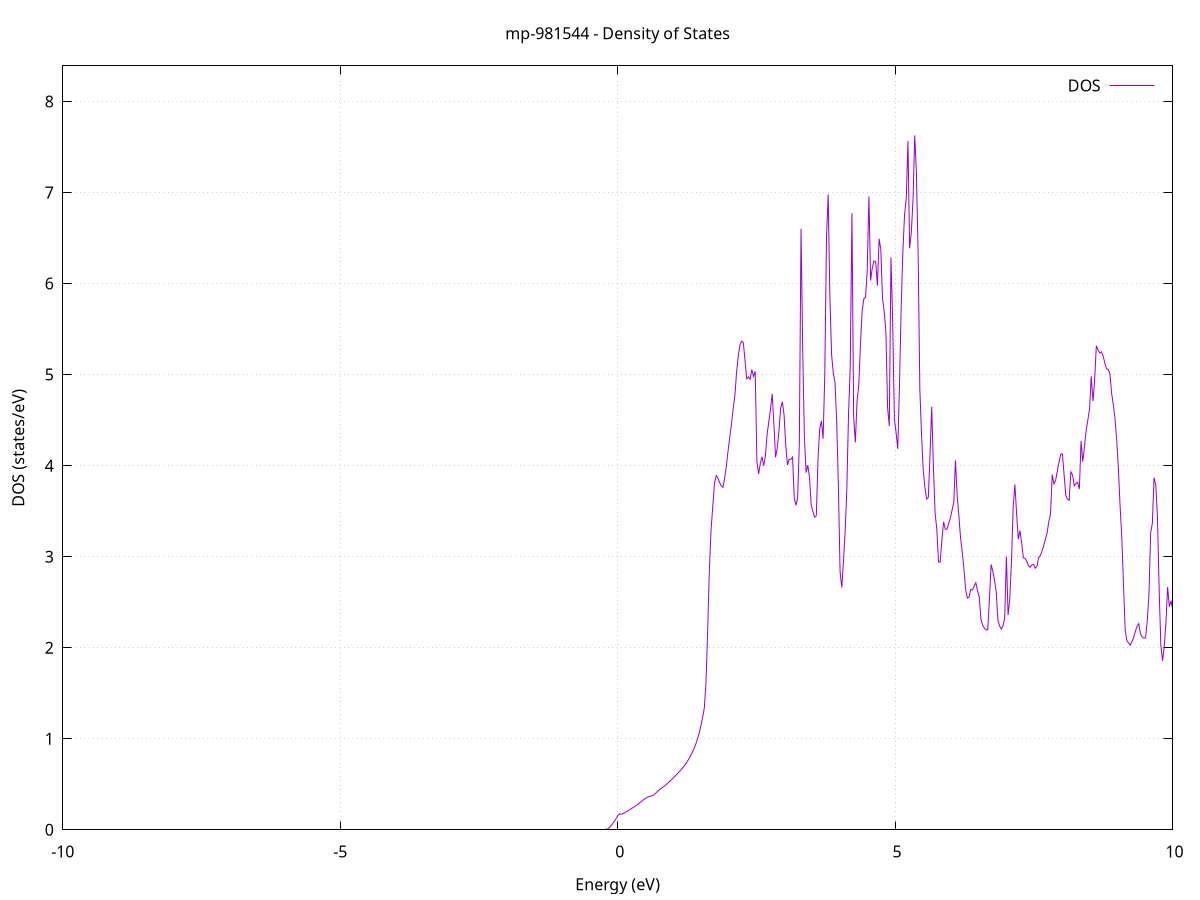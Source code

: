 set title 'mp-981544 - Density of States'
set xlabel 'Energy (eV)'
set ylabel 'DOS (states/eV)'
set grid
set xrange [-10:10]
set yrange [0:8.391]
set xzeroaxis lt -1
set terminal png size 800,600
set output 'mp-981544_dos_gnuplot.png'
plot '-' using 1:2 with lines title 'DOS'
-35.571500 0.000000
-35.540900 0.000000
-35.510300 0.000000
-35.479800 0.000000
-35.449200 0.000000
-35.418600 0.000000
-35.388000 0.000000
-35.357400 0.000000
-35.326800 0.000000
-35.296200 0.000000
-35.265600 0.000000
-35.235100 0.000000
-35.204500 0.000000
-35.173900 0.000000
-35.143300 0.000000
-35.112700 0.000000
-35.082100 0.000000
-35.051500 0.000000
-35.020900 0.000000
-34.990400 0.000000
-34.959800 0.000000
-34.929200 0.000000
-34.898600 0.000000
-34.868000 0.000000
-34.837400 0.000000
-34.806800 0.000000
-34.776200 0.000000
-34.745700 0.000000
-34.715100 0.000000
-34.684500 0.000000
-34.653900 0.000000
-34.623300 0.000000
-34.592700 0.000000
-34.562100 0.000000
-34.531500 0.000000
-34.501000 0.000000
-34.470400 0.000000
-34.439800 0.000000
-34.409200 0.000000
-34.378600 0.000000
-34.348000 0.000000
-34.317400 0.000000
-34.286900 0.000000
-34.256300 0.000000
-34.225700 0.000000
-34.195100 0.000000
-34.164500 0.000000
-34.133900 0.000000
-34.103300 0.000000
-34.072700 0.000000
-34.042200 0.000000
-34.011600 0.000000
-33.981000 0.000000
-33.950400 0.000000
-33.919800 0.000000
-33.889200 0.000000
-33.858600 0.000000
-33.828000 0.000000
-33.797500 0.000000
-33.766900 0.000000
-33.736300 0.000000
-33.705700 0.000000
-33.675100 0.000000
-33.644500 0.000000
-33.613900 0.000000
-33.583300 0.000000
-33.552800 0.000000
-33.522200 0.000000
-33.491600 0.000000
-33.461000 0.000000
-33.430400 0.000000
-33.399800 0.000000
-33.369200 0.000000
-33.338600 0.000000
-33.308100 0.000000
-33.277500 0.000000
-33.246900 0.000000
-33.216300 0.000000
-33.185700 0.000000
-33.155100 0.000000
-33.124500 0.000000
-33.093900 0.000000
-33.063400 0.000000
-33.032800 0.000000
-33.002200 0.000000
-32.971600 0.000000
-32.941000 0.000000
-32.910400 0.000000
-32.879800 0.000000
-32.849200 0.000000
-32.818700 0.000000
-32.788100 0.633400
-32.757500 8.458300
-32.726900 14.314100
-32.696300 26.546000
-32.665700 67.458900
-32.635100 25.807900
-32.604500 0.000000
-32.574000 0.000000
-32.543400 0.000000
-32.512800 0.000000
-32.482200 0.000000
-32.451600 0.000000
-32.421000 0.000000
-32.390400 0.000000
-32.359800 0.000000
-32.329300 0.000000
-32.298700 0.000000
-32.268100 0.000000
-32.237500 0.000000
-32.206900 0.000000
-32.176300 0.000000
-32.145700 0.000000
-32.115100 0.000000
-32.084600 0.000000
-32.054000 0.000000
-32.023400 0.000000
-31.992800 0.000000
-31.962200 0.000000
-31.931600 0.000000
-31.901000 0.000000
-31.870400 0.000000
-31.839900 0.000000
-31.809300 0.000000
-31.778700 0.000000
-31.748100 0.000000
-31.717500 0.000000
-31.686900 0.000000
-31.656300 0.000000
-31.625700 0.000000
-31.595200 0.000000
-31.564600 0.000000
-31.534000 0.000000
-31.503400 0.000000
-31.472800 0.000000
-31.442200 0.000000
-31.411600 0.000000
-31.381000 0.000000
-31.350500 0.000000
-31.319900 0.000000
-31.289300 0.000000
-31.258700 0.000000
-31.228100 0.000000
-31.197500 0.000000
-31.166900 0.000000
-31.136300 0.000000
-31.105800 0.000000
-31.075200 0.000000
-31.044600 0.000000
-31.014000 0.000000
-30.983400 0.000000
-30.952800 0.000000
-30.922200 0.000000
-30.891600 0.000000
-30.861100 0.000000
-30.830500 0.000000
-30.799900 0.000000
-30.769300 0.000000
-30.738700 0.000000
-30.708100 0.000000
-30.677500 0.000000
-30.646900 0.000000
-30.616400 0.000000
-30.585800 0.000000
-30.555200 0.000000
-30.524600 0.000000
-30.494000 0.000000
-30.463400 0.000000
-30.432800 0.000000
-30.402200 0.000000
-30.371700 0.000000
-30.341100 0.000000
-30.310500 0.000000
-30.279900 0.000000
-30.249300 0.000000
-30.218700 0.000000
-30.188100 0.000000
-30.157500 0.000000
-30.127000 0.000000
-30.096400 0.000000
-30.065800 0.000000
-30.035200 0.000000
-30.004600 0.000000
-29.974000 0.000000
-29.943400 0.000000
-29.912800 0.000000
-29.882300 0.000000
-29.851700 0.000000
-29.821100 0.000000
-29.790500 0.000000
-29.759900 0.000000
-29.729300 0.000000
-29.698700 0.000000
-29.668100 0.000000
-29.637600 0.000000
-29.607000 0.000000
-29.576400 0.000000
-29.545800 0.000000
-29.515200 0.000000
-29.484600 0.000000
-29.454000 0.000000
-29.423400 0.000000
-29.392900 0.000000
-29.362300 0.000000
-29.331700 0.000000
-29.301100 0.000000
-29.270500 0.000000
-29.239900 0.000000
-29.209300 0.000000
-29.178700 0.000000
-29.148200 0.000000
-29.117600 0.000000
-29.087000 0.000000
-29.056400 0.000000
-29.025800 0.000000
-28.995200 0.000000
-28.964600 0.000000
-28.934000 0.000000
-28.903500 0.000000
-28.872900 0.000000
-28.842300 0.000000
-28.811700 0.000000
-28.781100 0.000000
-28.750500 0.000000
-28.719900 0.000000
-28.689300 0.000000
-28.658800 0.000000
-28.628200 0.000000
-28.597600 0.000000
-28.567000 0.000000
-28.536400 0.000000
-28.505800 0.000000
-28.475200 0.000000
-28.444600 0.000000
-28.414100 0.000000
-28.383500 0.000000
-28.352900 0.000000
-28.322300 0.000000
-28.291700 0.000000
-28.261100 0.000000
-28.230500 0.000000
-28.199900 0.000000
-28.169400 0.000000
-28.138800 0.000000
-28.108200 0.000000
-28.077600 0.000000
-28.047000 0.000000
-28.016400 0.000000
-27.985800 0.000000
-27.955200 0.000000
-27.924700 0.000000
-27.894100 0.000000
-27.863500 0.000000
-27.832900 0.000000
-27.802300 0.000000
-27.771700 0.000000
-27.741100 0.000000
-27.710500 0.000000
-27.680000 0.000000
-27.649400 0.000000
-27.618800 0.000000
-27.588200 0.000000
-27.557600 0.000000
-27.527000 0.000000
-27.496400 0.000000
-27.465800 0.000000
-27.435300 0.000000
-27.404700 0.000000
-27.374100 0.000000
-27.343500 0.000000
-27.312900 0.000000
-27.282300 0.000000
-27.251700 0.000000
-27.221100 0.000000
-27.190600 0.000000
-27.160000 0.000000
-27.129400 0.000000
-27.098800 0.000000
-27.068200 0.000000
-27.037600 0.000000
-27.007000 0.000000
-26.976400 0.000000
-26.945900 0.000000
-26.915300 0.000000
-26.884700 0.000000
-26.854100 0.000000
-26.823500 0.000000
-26.792900 0.000000
-26.762300 0.000000
-26.731700 0.000000
-26.701200 0.000000
-26.670600 0.000000
-26.640000 0.000000
-26.609400 0.000000
-26.578800 0.000000
-26.548200 0.000000
-26.517600 0.000000
-26.487000 0.000000
-26.456500 0.000000
-26.425900 0.000000
-26.395300 0.000000
-26.364700 0.000000
-26.334100 0.000000
-26.303500 0.000000
-26.272900 0.000000
-26.242300 0.000000
-26.211800 0.000000
-26.181200 0.000000
-26.150600 0.000000
-26.120000 0.000000
-26.089400 0.000000
-26.058800 0.000000
-26.028200 0.000000
-25.997600 0.000000
-25.967100 0.000000
-25.936500 0.000000
-25.905900 0.000000
-25.875300 0.000000
-25.844700 0.000000
-25.814100 0.000000
-25.783500 0.000000
-25.752900 0.000000
-25.722400 0.000000
-25.691800 0.000000
-25.661200 0.000000
-25.630600 0.000000
-25.600000 0.000000
-25.569400 0.000000
-25.538800 0.000000
-25.508200 0.000000
-25.477700 0.000000
-25.447100 0.000000
-25.416500 0.000000
-25.385900 0.000000
-25.355300 0.000000
-25.324700 0.000000
-25.294100 0.000000
-25.263500 0.000000
-25.233000 0.000000
-25.202400 0.000000
-25.171800 0.000000
-25.141200 0.000000
-25.110600 0.000000
-25.080000 0.000000
-25.049400 0.000000
-25.018800 0.000000
-24.988300 0.000000
-24.957700 0.000000
-24.927100 0.000000
-24.896500 0.000000
-24.865900 0.000000
-24.835300 0.000000
-24.804700 0.000000
-24.774100 0.000000
-24.743600 0.000000
-24.713000 0.000000
-24.682400 0.000000
-24.651800 0.000000
-24.621200 0.000000
-24.590600 0.000000
-24.560000 0.000000
-24.529400 0.000000
-24.498900 0.000000
-24.468300 0.000000
-24.437700 0.000000
-24.407100 0.000000
-24.376500 0.000000
-24.345900 0.000000
-24.315300 0.000000
-24.284700 0.000000
-24.254200 0.000000
-24.223600 0.000000
-24.193000 0.000000
-24.162400 0.000000
-24.131800 0.000000
-24.101200 0.000000
-24.070600 0.000000
-24.040000 0.000000
-24.009500 0.000000
-23.978900 0.000000
-23.948300 0.000000
-23.917700 0.000000
-23.887100 0.000000
-23.856500 0.000000
-23.825900 0.000000
-23.795300 0.000000
-23.764800 0.000000
-23.734200 0.000000
-23.703600 0.000000
-23.673000 0.000000
-23.642400 0.000000
-23.611800 0.000000
-23.581200 0.000000
-23.550600 0.000000
-23.520100 0.000000
-23.489500 0.000000
-23.458900 0.000000
-23.428300 0.000000
-23.397700 0.000000
-23.367100 0.000000
-23.336500 0.000000
-23.305900 0.000000
-23.275400 0.000000
-23.244800 0.000000
-23.214200 0.000000
-23.183600 0.000000
-23.153000 0.000000
-23.122400 0.000000
-23.091800 0.000000
-23.061200 0.000000
-23.030700 0.000000
-23.000100 0.000000
-22.969500 0.000000
-22.938900 0.000000
-22.908300 0.000000
-22.877700 0.000000
-22.847100 0.000000
-22.816500 0.000000
-22.786000 0.000000
-22.755400 0.000000
-22.724800 0.000000
-22.694200 0.000000
-22.663600 0.000000
-22.633000 0.000000
-22.602400 0.000000
-22.571800 0.000000
-22.541300 0.000000
-22.510700 0.000000
-22.480100 0.000000
-22.449500 0.000000
-22.418900 0.000000
-22.388300 0.000000
-22.357700 0.000000
-22.327100 0.000000
-22.296600 0.000000
-22.266000 0.000000
-22.235400 0.000000
-22.204800 0.000000
-22.174200 0.000000
-22.143600 0.000000
-22.113000 0.000000
-22.082400 0.000000
-22.051900 0.000000
-22.021300 0.000000
-21.990700 0.000000
-21.960100 0.000000
-21.929500 0.000000
-21.898900 0.000000
-21.868300 0.000000
-21.837700 0.000000
-21.807200 0.000000
-21.776600 0.000000
-21.746000 0.000000
-21.715400 0.000000
-21.684800 0.000000
-21.654200 0.000000
-21.623600 0.000000
-21.593000 0.000000
-21.562500 0.000000
-21.531900 0.000000
-21.501300 0.000000
-21.470700 0.000000
-21.440100 0.000000
-21.409500 0.000000
-21.378900 0.000000
-21.348300 0.000000
-21.317800 0.000000
-21.287200 0.000000
-21.256600 0.000000
-21.226000 0.000000
-21.195400 0.000000
-21.164800 0.000000
-21.134200 0.000000
-21.103600 0.000000
-21.073100 0.000000
-21.042500 0.000000
-21.011900 0.000000
-20.981300 0.000000
-20.950700 0.000000
-20.920100 0.000000
-20.889500 0.000000
-20.858900 0.000000
-20.828400 0.000000
-20.797800 0.000000
-20.767200 0.000000
-20.736600 0.000000
-20.706000 0.000000
-20.675400 0.000000
-20.644800 0.000000
-20.614200 0.000000
-20.583700 0.000000
-20.553100 0.000000
-20.522500 0.000000
-20.491900 0.000000
-20.461300 0.000000
-20.430700 0.000000
-20.400100 0.000000
-20.369500 0.000000
-20.339000 0.000000
-20.308400 0.000000
-20.277800 0.000000
-20.247200 0.000000
-20.216600 0.000000
-20.186000 0.000000
-20.155400 0.000000
-20.124800 0.000000
-20.094300 0.000000
-20.063700 0.000000
-20.033100 0.000000
-20.002500 0.000000
-19.971900 0.000000
-19.941300 0.000000
-19.910700 0.000000
-19.880100 0.000000
-19.849600 0.000000
-19.819000 0.000000
-19.788400 0.000000
-19.757800 0.000000
-19.727200 0.000000
-19.696600 0.000000
-19.666000 0.000000
-19.635400 0.000000
-19.604900 0.000000
-19.574300 0.000000
-19.543700 0.000000
-19.513100 0.000000
-19.482500 0.000000
-19.451900 0.000000
-19.421300 0.000000
-19.390700 0.000000
-19.360200 0.000000
-19.329600 0.000000
-19.299000 0.000000
-19.268400 0.000000
-19.237800 0.000000
-19.207200 0.000000
-19.176600 0.000000
-19.146000 0.000000
-19.115500 0.000000
-19.084900 0.000000
-19.054300 0.000000
-19.023700 0.000000
-18.993100 0.000000
-18.962500 0.000000
-18.931900 0.000000
-18.901300 0.000000
-18.870800 0.000000
-18.840200 0.000000
-18.809600 0.000000
-18.779000 0.000000
-18.748400 0.000000
-18.717800 0.000000
-18.687200 0.000000
-18.656600 0.000000
-18.626100 0.000000
-18.595500 0.000000
-18.564900 0.000000
-18.534300 0.000000
-18.503700 0.000000
-18.473100 0.000000
-18.442500 0.000000
-18.411900 0.000000
-18.381400 0.000000
-18.350800 0.000000
-18.320200 0.000000
-18.289600 0.000000
-18.259000 0.000000
-18.228400 0.000000
-18.197800 0.000000
-18.167200 0.000000
-18.136700 0.000000
-18.106100 0.000000
-18.075500 0.000000
-18.044900 0.000000
-18.014300 0.000000
-17.983700 0.000000
-17.953100 0.000000
-17.922500 0.000000
-17.892000 0.000000
-17.861400 0.000000
-17.830800 0.000000
-17.800200 0.000000
-17.769600 0.000000
-17.739000 0.000000
-17.708400 0.000000
-17.677800 0.000000
-17.647300 0.000000
-17.616700 0.000000
-17.586100 0.000000
-17.555500 0.000000
-17.524900 0.000000
-17.494300 0.000000
-17.463700 0.000000
-17.433200 0.000000
-17.402600 0.000000
-17.372000 0.000000
-17.341400 0.000000
-17.310800 0.000000
-17.280200 0.000000
-17.249600 0.000000
-17.219000 0.000000
-17.188500 0.000000
-17.157900 0.000000
-17.127300 0.000000
-17.096700 0.000000
-17.066100 0.000000
-17.035500 0.000000
-17.004900 0.000000
-16.974300 0.000000
-16.943800 0.000000
-16.913200 0.000000
-16.882600 0.000000
-16.852000 0.000000
-16.821400 0.000000
-16.790800 0.000000
-16.760200 0.000000
-16.729600 0.000000
-16.699100 0.000000
-16.668500 0.000000
-16.637900 0.000000
-16.607300 0.000000
-16.576700 0.000000
-16.546100 0.000000
-16.515500 0.000000
-16.484900 0.000000
-16.454400 0.000000
-16.423800 0.000000
-16.393200 0.000000
-16.362600 0.000000
-16.332000 0.000000
-16.301400 0.000000
-16.270800 0.000000
-16.240200 0.000000
-16.209700 0.000000
-16.179100 0.000000
-16.148500 0.000000
-16.117900 0.000000
-16.087300 0.000000
-16.056700 0.000000
-16.026100 0.000000
-15.995500 0.000000
-15.965000 0.000000
-15.934400 0.000000
-15.903800 0.000000
-15.873200 0.000000
-15.842600 0.000000
-15.812000 0.000000
-15.781400 0.000000
-15.750800 0.000000
-15.720300 0.000000
-15.689700 0.000000
-15.659100 0.000000
-15.628500 0.000000
-15.597900 0.000000
-15.567300 0.000000
-15.536700 0.000000
-15.506100 0.000000
-15.475600 0.000000
-15.445000 0.000000
-15.414400 0.000000
-15.383800 0.000000
-15.353200 0.665300
-15.322600 3.109600
-15.292000 7.488800
-15.261400 10.434600
-15.230900 15.590500
-15.200300 22.097100
-15.169700 26.490700
-15.139100 22.436800
-15.108500 13.942700
-15.077900 14.594700
-15.047300 13.031200
-15.016700 6.851500
-14.986200 4.971100
-14.955600 8.631000
-14.925000 10.098100
-14.894400 12.611700
-14.863800 13.505200
-14.833200 14.683000
-14.802600 15.848600
-14.772000 13.954800
-14.741500 13.749300
-14.710900 21.329200
-14.680300 24.702000
-14.649700 26.232900
-14.619100 22.119600
-14.588500 25.613500
-14.557900 29.681400
-14.527300 36.585900
-14.496800 33.423300
-14.466200 34.184600
-14.435600 26.017200
-14.405000 17.102900
-14.374400 11.635500
-14.343800 6.468600
-14.313200 0.651400
-14.282600 0.000000
-14.252100 0.000000
-14.221500 0.000000
-14.190900 0.000000
-14.160300 0.000000
-14.129700 0.000000
-14.099100 0.000000
-14.068500 0.000000
-14.037900 0.000000
-14.007400 0.000000
-13.976800 0.000000
-13.946200 0.000000
-13.915600 0.000000
-13.885000 0.000000
-13.854400 0.000000
-13.823800 0.000000
-13.793200 0.000000
-13.762700 0.000000
-13.732100 0.000000
-13.701500 0.000000
-13.670900 0.000000
-13.640300 0.000000
-13.609700 0.000000
-13.579100 0.000000
-13.548500 0.000000
-13.518000 0.000000
-13.487400 0.000000
-13.456800 0.000000
-13.426200 0.000000
-13.395600 0.000000
-13.365000 0.000000
-13.334400 0.000000
-13.303800 0.000000
-13.273300 0.000000
-13.242700 0.000000
-13.212100 0.000000
-13.181500 0.000000
-13.150900 0.000000
-13.120300 0.000000
-13.089700 0.000000
-13.059100 0.000000
-13.028600 0.000000
-12.998000 0.000000
-12.967400 0.000000
-12.936800 0.000000
-12.906200 0.000000
-12.875600 0.000000
-12.845000 0.000000
-12.814400 0.000000
-12.783900 0.000000
-12.753300 0.000000
-12.722700 0.000000
-12.692100 0.000000
-12.661500 0.000000
-12.630900 0.000000
-12.600300 0.000000
-12.569700 0.000000
-12.539200 0.000000
-12.508600 0.000000
-12.478000 0.000000
-12.447400 0.000000
-12.416800 0.000000
-12.386200 0.000000
-12.355600 0.000000
-12.325000 0.000000
-12.294500 0.000000
-12.263900 0.000000
-12.233300 0.000000
-12.202700 0.000000
-12.172100 0.000000
-12.141500 0.000000
-12.110900 0.000000
-12.080300 0.000000
-12.049800 0.000000
-12.019200 0.000000
-11.988600 0.000000
-11.958000 0.000000
-11.927400 0.000000
-11.896800 0.000000
-11.866200 0.000000
-11.835600 0.000000
-11.805100 0.000000
-11.774500 0.000000
-11.743900 0.000000
-11.713300 0.000000
-11.682700 0.000000
-11.652100 0.000000
-11.621500 0.000000
-11.590900 0.000000
-11.560400 0.000000
-11.529800 0.000000
-11.499200 0.000000
-11.468600 0.000000
-11.438000 0.000000
-11.407400 0.000000
-11.376800 0.000000
-11.346200 0.000000
-11.315700 0.000000
-11.285100 0.000000
-11.254500 0.000000
-11.223900 0.000000
-11.193300 0.000000
-11.162700 0.000000
-11.132100 0.000000
-11.101500 0.000000
-11.071000 0.000000
-11.040400 0.000000
-11.009800 0.000000
-10.979200 0.000000
-10.948600 0.000000
-10.918000 0.000000
-10.887400 0.000000
-10.856800 0.000000
-10.826300 0.000000
-10.795700 0.000000
-10.765100 0.000000
-10.734500 0.000000
-10.703900 0.000000
-10.673300 0.000000
-10.642700 0.000000
-10.612100 0.000000
-10.581600 0.000000
-10.551000 0.000000
-10.520400 0.000000
-10.489800 0.000000
-10.459200 0.000000
-10.428600 0.000000
-10.398000 0.000000
-10.367400 0.000000
-10.336900 0.000000
-10.306300 0.000000
-10.275700 0.000000
-10.245100 0.000000
-10.214500 0.000000
-10.183900 0.000000
-10.153300 0.000000
-10.122700 0.000000
-10.092200 0.000000
-10.061600 0.000000
-10.031000 0.000000
-10.000400 0.000000
-9.969800 0.000000
-9.939200 0.000000
-9.908600 0.000000
-9.878000 0.000000
-9.847500 0.000000
-9.816900 0.000000
-9.786300 0.000000
-9.755700 0.000000
-9.725100 0.000000
-9.694500 0.000000
-9.663900 0.000000
-9.633300 0.000000
-9.602800 0.000000
-9.572200 0.000000
-9.541600 0.000000
-9.511000 0.000000
-9.480400 0.000000
-9.449800 0.000000
-9.419200 0.000000
-9.388600 0.000000
-9.358100 0.000000
-9.327500 0.000000
-9.296900 0.000000
-9.266300 0.000000
-9.235700 0.000000
-9.205100 0.000000
-9.174500 0.000000
-9.143900 0.000000
-9.113400 0.000000
-9.082800 0.000000
-9.052200 0.000000
-9.021600 0.000000
-8.991000 0.000000
-8.960400 0.000000
-8.929800 0.000000
-8.899200 0.000000
-8.868700 0.000000
-8.838100 0.000000
-8.807500 0.000000
-8.776900 0.000000
-8.746300 0.000000
-8.715700 0.000000
-8.685100 0.000000
-8.654500 0.000000
-8.624000 0.000000
-8.593400 0.000000
-8.562800 0.000000
-8.532200 0.000000
-8.501600 0.000000
-8.471000 0.000000
-8.440400 0.000000
-8.409800 0.000000
-8.379300 0.000000
-8.348700 0.000000
-8.318100 0.000000
-8.287500 0.000000
-8.256900 0.000000
-8.226300 0.000000
-8.195700 0.000000
-8.165100 0.000000
-8.134600 0.000000
-8.104000 0.000000
-8.073400 0.000000
-8.042800 0.000000
-8.012200 0.000000
-7.981600 0.000000
-7.951000 0.000000
-7.920400 0.000000
-7.889900 0.000000
-7.859300 0.000000
-7.828700 0.000000
-7.798100 0.000000
-7.767500 0.000000
-7.736900 0.000000
-7.706300 0.000000
-7.675700 0.000000
-7.645200 0.000000
-7.614600 0.000000
-7.584000 0.000000
-7.553400 0.000000
-7.522800 0.000000
-7.492200 0.000000
-7.461600 0.000000
-7.431000 0.000000
-7.400500 0.000000
-7.369900 0.000000
-7.339300 0.000000
-7.308700 0.000000
-7.278100 0.000000
-7.247500 0.000000
-7.216900 0.000000
-7.186300 0.000000
-7.155800 0.000000
-7.125200 0.000000
-7.094600 0.000000
-7.064000 0.000000
-7.033400 0.000000
-7.002800 0.000000
-6.972200 0.000000
-6.941600 0.000000
-6.911100 0.000000
-6.880500 0.000000
-6.849900 0.000000
-6.819300 0.000000
-6.788700 0.000000
-6.758100 0.000000
-6.727500 0.000000
-6.696900 0.000000
-6.666400 0.000000
-6.635800 0.000000
-6.605200 0.000000
-6.574600 0.000000
-6.544000 0.000000
-6.513400 0.000000
-6.482800 0.000000
-6.452200 0.000000
-6.421700 0.000000
-6.391100 0.000000
-6.360500 0.000000
-6.329900 0.000000
-6.299300 0.000000
-6.268700 0.000000
-6.238100 0.000000
-6.207500 0.000000
-6.177000 0.000000
-6.146400 0.000000
-6.115800 0.000000
-6.085200 0.000000
-6.054600 0.000000
-6.024000 0.000000
-5.993400 0.000000
-5.962800 0.000000
-5.932300 0.000000
-5.901700 0.000000
-5.871100 0.000000
-5.840500 0.000000
-5.809900 0.000000
-5.779300 0.000000
-5.748700 0.000000
-5.718100 0.000000
-5.687600 0.000000
-5.657000 0.000000
-5.626400 0.000000
-5.595800 0.000000
-5.565200 0.000000
-5.534600 0.000000
-5.504000 0.000000
-5.473400 0.000000
-5.442900 0.000000
-5.412300 0.000000
-5.381700 0.000000
-5.351100 0.000000
-5.320500 0.000000
-5.289900 0.000000
-5.259300 0.000000
-5.228700 0.000000
-5.198200 0.000000
-5.167600 0.000000
-5.137000 0.000000
-5.106400 0.000000
-5.075800 0.000000
-5.045200 0.000000
-5.014600 0.000000
-4.984000 0.000000
-4.953500 0.000000
-4.922900 0.000000
-4.892300 0.000000
-4.861700 0.000000
-4.831100 0.000000
-4.800500 0.000000
-4.769900 0.000000
-4.739300 0.000000
-4.708800 0.000000
-4.678200 0.000000
-4.647600 0.000000
-4.617000 0.000000
-4.586400 0.000000
-4.555800 0.000000
-4.525200 0.000000
-4.494600 0.000000
-4.464100 0.000000
-4.433500 0.000000
-4.402900 0.000000
-4.372300 0.000000
-4.341700 0.000000
-4.311100 0.000000
-4.280500 0.000000
-4.249900 0.000000
-4.219400 0.000000
-4.188800 0.000000
-4.158200 0.000000
-4.127600 0.000000
-4.097000 0.000000
-4.066400 0.000000
-4.035800 0.000000
-4.005200 0.000000
-3.974700 0.000000
-3.944100 0.000000
-3.913500 0.000000
-3.882900 0.000000
-3.852300 0.000000
-3.821700 0.000000
-3.791100 0.000000
-3.760500 0.000000
-3.730000 0.000000
-3.699400 0.000000
-3.668800 0.000000
-3.638200 0.000000
-3.607600 0.000000
-3.577000 0.000000
-3.546400 0.000000
-3.515800 0.000000
-3.485300 0.000000
-3.454700 0.000000
-3.424100 0.000000
-3.393500 0.000000
-3.362900 0.000000
-3.332300 0.000000
-3.301700 0.000000
-3.271100 0.000000
-3.240600 0.000000
-3.210000 0.000000
-3.179400 0.000000
-3.148800 0.000000
-3.118200 0.000000
-3.087600 0.000000
-3.057000 0.000000
-3.026400 0.000000
-2.995900 0.000000
-2.965300 0.000000
-2.934700 0.000000
-2.904100 0.000000
-2.873500 0.000000
-2.842900 0.000000
-2.812300 0.000000
-2.781700 0.000000
-2.751200 0.000000
-2.720600 0.000000
-2.690000 0.000000
-2.659400 0.000000
-2.628800 0.000000
-2.598200 0.000000
-2.567600 0.000000
-2.537000 0.000000
-2.506500 0.000000
-2.475900 0.000000
-2.445300 0.000000
-2.414700 0.000000
-2.384100 0.000000
-2.353500 0.000000
-2.322900 0.000000
-2.292300 0.000000
-2.261800 0.000000
-2.231200 0.000000
-2.200600 0.000000
-2.170000 0.000000
-2.139400 0.000000
-2.108800 0.000000
-2.078200 0.000000
-2.047600 0.000000
-2.017100 0.000000
-1.986500 0.000000
-1.955900 0.000000
-1.925300 0.000000
-1.894700 0.000000
-1.864100 0.000000
-1.833500 0.000000
-1.802900 0.000000
-1.772400 0.000000
-1.741800 0.000000
-1.711200 0.000000
-1.680600 0.000000
-1.650000 0.000000
-1.619400 0.000000
-1.588800 0.000000
-1.558200 0.000000
-1.527700 0.000000
-1.497100 0.000000
-1.466500 0.000000
-1.435900 0.000000
-1.405300 0.000000
-1.374700 0.000000
-1.344100 0.000000
-1.313500 0.000000
-1.283000 0.000000
-1.252400 0.000000
-1.221800 0.000000
-1.191200 0.000000
-1.160600 0.000000
-1.130000 0.000000
-1.099400 0.000000
-1.068800 0.000000
-1.038300 0.000000
-1.007700 0.000000
-0.977100 0.000000
-0.946500 0.000000
-0.915900 0.000000
-0.885300 0.000000
-0.854700 0.000000
-0.824100 0.000000
-0.793600 0.000000
-0.763000 0.000000
-0.732400 0.000000
-0.701800 0.000000
-0.671200 0.000000
-0.640600 0.000000
-0.610000 0.000000
-0.579400 0.000000
-0.548900 0.000000
-0.518300 0.000000
-0.487700 0.000000
-0.457100 0.000000
-0.426500 0.000000
-0.395900 0.000000
-0.365300 0.000000
-0.334800 0.000000
-0.304200 0.000000
-0.273600 0.000000
-0.243000 0.000000
-0.212400 0.000000
-0.181800 0.009100
-0.151200 0.024400
-0.120600 0.044600
-0.090100 0.067600
-0.059500 0.093500
-0.028900 0.122300
0.001700 0.153600
0.032300 0.175200
0.062900 0.169000
0.093500 0.177600
0.124100 0.186700
0.154600 0.196800
0.185200 0.208600
0.215800 0.220400
0.246400 0.232000
0.277000 0.243400
0.307600 0.255500
0.338200 0.268200
0.368800 0.281200
0.399300 0.296600
0.429900 0.312600
0.460500 0.327300
0.491100 0.340800
0.521700 0.352200
0.552300 0.361500
0.582900 0.368000
0.613500 0.371700
0.644000 0.378000
0.674600 0.394900
0.705200 0.413300
0.735800 0.431300
0.766400 0.446000
0.797000 0.459400
0.827600 0.473500
0.858200 0.488400
0.888700 0.504200
0.919300 0.520900
0.949900 0.538300
0.980500 0.556300
1.011100 0.574700
1.041700 0.593500
1.072300 0.612600
1.102900 0.632500
1.133400 0.653100
1.164000 0.674700
1.194600 0.697500
1.225200 0.721600
1.255800 0.750000
1.286400 0.781400
1.317000 0.815800
1.347600 0.853500
1.378100 0.895200
1.408700 0.941500
1.439300 0.997000
1.469900 1.064200
1.500500 1.142700
1.531100 1.233400
1.561700 1.337000
1.592300 1.614100
1.622800 2.193500
1.653400 2.856200
1.684000 3.297900
1.714600 3.553400
1.745200 3.805700
1.775800 3.890800
1.806400 3.865100
1.837000 3.815000
1.867500 3.777900
1.898100 3.760500
1.928700 3.862900
1.959300 3.994700
1.989900 4.162300
2.020500 4.311600
2.051100 4.456000
2.081700 4.628300
2.112200 4.762500
2.142800 5.019200
2.173400 5.200200
2.204000 5.322800
2.234600 5.368300
2.265200 5.349800
2.295800 5.155300
2.326400 4.952700
2.356900 4.975600
2.387500 4.948400
2.418100 5.055100
2.448700 4.980700
2.479300 5.035900
2.509900 4.046500
2.540500 3.907700
2.571100 4.025500
2.601600 4.097400
2.632200 3.999400
2.662800 4.106200
2.693400 4.342300
2.724000 4.481900
2.754600 4.619200
2.785200 4.789400
2.815800 4.464500
2.846300 4.090000
2.876900 4.193000
2.907500 4.386900
2.938100 4.630900
2.968700 4.701500
2.999300 4.556200
3.029900 4.224500
3.060500 4.007400
3.091000 4.069100
3.121600 4.068800
3.152200 4.093600
3.182800 3.645200
3.213400 3.564000
3.244000 3.648400
3.274600 4.253700
3.305200 6.601500
3.335700 5.255700
3.366300 4.298300
3.396900 3.923200
3.427500 4.005700
3.458100 3.865800
3.488700 3.567300
3.519300 3.494500
3.549900 3.434800
3.580400 3.449100
3.611000 4.068100
3.641600 4.405700
3.672200 4.490400
3.702800 4.295400
3.733400 4.999400
3.764000 6.500700
3.794600 6.976700
3.825100 5.855700
3.855700 5.220400
3.886300 5.018600
3.916900 4.918300
3.947500 4.495100
3.978100 3.786100
4.008700 2.836000
4.039300 2.660200
4.069800 2.949400
4.100400 3.279800
4.131000 3.750700
4.161600 4.571700
4.192200 5.087500
4.222800 6.773500
4.253400 4.538300
4.284000 4.255100
4.314500 4.704100
4.345100 4.882300
4.375700 5.322400
4.406300 5.698600
4.436900 5.832200
4.467500 5.848800
4.498100 6.140600
4.528700 6.956800
4.559200 6.032500
4.589800 6.174600
4.620400 6.247800
4.651000 6.239500
4.681600 5.977600
4.712200 6.491500
4.742800 6.374100
4.773400 5.839400
4.803900 5.695100
4.834500 5.475000
4.865100 4.637300
4.895700 4.435400
4.926300 6.285400
4.956900 5.573700
4.987500 4.513400
5.018100 4.365600
5.048600 4.185600
5.079200 4.873200
5.109800 5.736400
5.140400 6.347700
5.171000 6.757900
5.201600 6.934500
5.232200 7.566000
5.262800 6.387000
5.293300 6.564700
5.323900 6.927600
5.354500 7.628200
5.385100 7.206000
5.415700 6.329000
5.446300 4.841100
5.476900 4.340700
5.507500 3.952000
5.538000 3.758600
5.568600 3.633100
5.599200 3.649800
5.629800 4.121100
5.660400 4.646900
5.691000 3.985200
5.721600 3.475500
5.752200 3.305500
5.782700 2.941700
5.813300 2.939100
5.843900 3.187400
5.874500 3.382200
5.905100 3.301200
5.935700 3.301100
5.966300 3.366400
5.996900 3.423500
6.027400 3.512100
6.058000 3.596000
6.088600 4.057200
6.119200 3.671800
6.149800 3.448300
6.180400 3.202900
6.211000 3.051600
6.241600 2.860900
6.272100 2.639800
6.302700 2.543900
6.333300 2.555600
6.363900 2.639900
6.394500 2.634000
6.425100 2.677800
6.455700 2.713200
6.486300 2.622800
6.516800 2.560400
6.547400 2.317400
6.578000 2.248100
6.608600 2.214000
6.639200 2.196100
6.669800 2.196000
6.700400 2.531800
6.731000 2.914300
6.761500 2.839000
6.792100 2.740000
6.822700 2.614300
6.853300 2.304100
6.883900 2.238400
6.914500 2.204200
6.945100 2.242400
6.975700 2.325900
7.006200 3.002000
7.036800 2.359500
7.067400 2.537600
7.098000 2.942700
7.128600 3.549400
7.159200 3.793100
7.189800 3.478800
7.220400 3.192200
7.250900 3.286200
7.281500 3.150100
7.312100 2.987000
7.342700 2.981700
7.373300 2.950800
7.403900 2.901200
7.434500 2.883500
7.465100 2.910700
7.495600 2.915200
7.526200 2.872700
7.556800 2.893700
7.587400 2.989100
7.618000 3.012600
7.648600 3.060400
7.679200 3.121900
7.709800 3.192100
7.740300 3.260800
7.770900 3.386500
7.801500 3.465000
7.832100 3.902300
7.862700 3.799700
7.893300 3.835600
7.923900 3.939100
7.954500 4.039100
7.985000 4.123800
8.015600 4.128900
8.046200 3.900300
8.076800 3.674200
8.107400 3.633000
8.138000 3.619600
8.168600 3.932000
8.199200 3.897200
8.229700 3.778200
8.260300 3.804500
8.290900 3.818300
8.321500 3.741600
8.352100 4.270400
8.382700 4.043500
8.413300 4.205900
8.443900 4.387000
8.474400 4.502500
8.505000 4.621000
8.535600 4.980800
8.566200 4.709700
8.596800 4.941700
8.627400 5.316100
8.658000 5.272500
8.688600 5.237000
8.719100 5.249200
8.749700 5.204600
8.780300 5.127300
8.810900 5.062200
8.841500 5.058400
8.872100 5.006200
8.902700 4.795100
8.933300 4.670400
8.963800 4.514900
8.994400 4.280900
9.025000 3.964500
9.055600 3.553700
9.086200 3.210300
9.116800 2.693700
9.147400 2.190600
9.178000 2.077000
9.208500 2.051800
9.239100 2.028500
9.269700 2.066900
9.300300 2.112700
9.330900 2.179700
9.361500 2.234100
9.392100 2.264500
9.422700 2.151200
9.453200 2.118700
9.483800 2.104800
9.514400 2.108600
9.545000 2.292200
9.575600 2.581800
9.606200 3.263500
9.636800 3.364200
9.667400 3.867100
9.697900 3.791600
9.728500 3.446000
9.759100 2.645800
9.789700 2.028400
9.820300 1.856600
9.850900 2.008600
9.881500 2.271700
9.912100 2.666600
9.942600 2.451200
9.973200 2.516400
10.003800 2.420800
10.034400 2.155400
10.065000 2.001700
10.095600 1.835000
10.126200 1.504200
10.156800 1.348600
10.187300 1.253200
10.217900 1.186000
10.248500 1.145600
10.279100 1.150800
10.309700 1.203000
10.340300 1.237600
10.370900 1.297000
10.401500 1.379600
10.432000 1.605000
10.462600 1.766000
10.493200 1.923100
10.523800 1.927300
10.554400 1.792700
10.585000 1.768500
10.615600 1.822100
10.646200 1.881400
10.676700 1.965300
10.707300 2.023500
10.737900 2.042200
10.768500 2.011200
10.799100 1.872100
10.829700 1.839000
10.860300 1.882000
10.890900 1.495900
10.921400 1.302200
10.952000 1.140000
10.982600 0.980600
11.013200 0.846400
11.043800 1.909400
11.074400 0.474400
11.105000 0.556700
11.135600 0.650500
11.166100 0.756300
11.196700 0.884000
11.227300 1.086600
11.257900 1.479800
11.288500 1.996200
11.319100 2.511700
11.349700 2.817700
11.380300 2.850900
11.410800 2.758400
11.441400 2.773300
11.472000 2.868900
11.502600 2.912800
11.533200 3.218300
11.563800 3.208000
11.594400 3.207300
11.625000 3.321600
11.655500 3.075700
11.686100 3.057300
11.716700 3.107800
11.747300 3.198400
11.777900 3.240200
11.808500 3.311000
11.839100 3.345300
11.869700 3.274400
11.900200 3.157700
11.930800 3.113700
11.961400 3.118200
11.992000 3.141300
12.022600 3.161400
12.053200 3.148300
12.083800 3.188800
12.114400 3.368300
12.144900 3.273000
12.175500 3.282600
12.206100 3.430600
12.236700 3.698000
12.267300 3.716600
12.297900 3.507000
12.328500 3.291900
12.359100 3.314300
12.389600 3.340500
12.420200 3.282500
12.450800 3.187700
12.481400 3.080500
12.512000 2.966600
12.542600 2.889400
12.573200 2.869400
12.603800 2.975500
12.634300 2.940600
12.664900 2.940400
12.695500 2.985100
12.726100 3.080000
12.756700 3.123700
12.787300 3.119200
12.817900 2.998900
12.848500 2.819000
12.879000 2.771600
12.909600 2.745800
12.940200 2.749400
12.970800 2.756600
13.001400 2.741000
13.032000 2.722500
13.062600 2.762100
13.093200 2.812800
13.123700 2.869800
13.154300 2.905000
13.184900 2.931100
13.215500 2.994000
13.246100 3.115500
13.276700 3.286600
13.307300 3.467200
13.337900 3.626600
13.368400 3.756800
13.399000 3.961400
13.429600 3.915100
13.460200 4.072500
13.490800 4.105300
13.521400 4.038300
13.552000 3.913400
13.582600 3.782500
13.613100 3.748200
13.643700 3.706900
13.674300 3.566500
13.704900 3.507900
13.735500 3.438900
13.766100 3.379600
13.796700 3.406700
13.827300 3.473400
13.857800 3.599600
13.888400 3.833800
13.919000 4.021300
13.949600 4.112500
13.980200 4.031600
14.010800 3.668400
14.041400 3.667800
14.072000 3.525900
14.102500 3.387800
14.133100 3.388900
14.163700 3.404200
14.194300 3.426000
14.224900 3.466600
14.255500 3.525700
14.286100 3.710600
14.316700 4.083000
14.347200 4.282700
14.377800 3.874000
14.408400 3.978600
14.439000 4.171100
14.469600 4.416600
14.500200 4.243500
14.530800 4.165000
14.561400 3.867400
14.591900 3.632000
14.622500 3.383100
14.653100 3.662400
14.683700 3.886200
14.714300 4.708300
14.744900 4.987300
14.775500 5.014600
14.806100 5.090600
14.836600 5.051100
14.867200 4.639500
14.897800 4.615600
14.928400 4.537900
14.959000 4.582800
14.989600 4.618000
15.020200 4.697300
15.050800 4.850500
15.081300 4.937700
15.111900 5.115600
15.142500 4.854000
15.173100 4.387700
15.203700 3.975000
15.234300 3.925600
15.264900 3.743400
15.295500 3.741500
15.326000 3.932000
15.356600 4.103000
15.387200 3.829400
15.417800 3.586700
15.448400 3.223700
15.479000 3.311600
15.509600 3.535300
15.540200 4.570800
15.570700 4.520400
15.601300 4.547700
15.631900 4.603900
15.662500 4.795600
15.693100 4.950000
15.723700 4.599300
15.754300 4.030400
15.784900 3.887300
15.815400 3.741800
15.846000 3.678900
15.876600 3.635400
15.907200 3.536300
15.937800 3.336900
15.968400 3.157900
15.999000 3.045300
16.029600 3.126200
16.060100 3.192400
16.090700 2.892000
16.121300 2.461200
16.151900 2.247900
16.182500 2.344700
16.213100 2.413000
16.243700 2.375600
16.274300 2.411900
16.304800 2.377100
16.335400 2.312600
16.366000 2.518800
16.396600 3.222000
16.427200 3.820000
16.457800 4.299400
16.488400 4.186300
16.518900 3.928200
16.549500 3.850800
16.580100 3.821400
16.610700 3.807300
16.641300 3.867500
16.671900 4.046600
16.702500 3.916700
16.733100 3.985900
16.763600 4.032000
16.794200 4.073800
16.824800 4.141200
16.855400 4.343900
16.886000 3.867500
16.916600 3.157100
16.947200 2.616400
16.977800 2.506600
17.008300 2.547600
17.038900 2.857700
17.069500 2.966600
17.100100 2.923600
17.130700 2.882600
17.161300 2.799600
17.191900 2.768600
17.222500 2.689500
17.253000 2.605800
17.283600 2.468300
17.314200 2.335200
17.344800 2.263000
17.375400 2.256600
17.406000 2.383300
17.436600 2.587200
17.467200 2.901000
17.497700 3.164600
17.528300 3.310600
17.558900 3.821200
17.589500 3.908200
17.620100 3.913200
17.650700 4.154400
17.681300 4.399000
17.711900 4.479900
17.742400 4.150500
17.773000 4.278000
17.803600 4.225800
17.834200 3.915100
17.864800 3.706500
17.895400 3.484200
17.926000 3.283300
17.956600 3.150200
17.987100 2.965900
18.017700 2.962600
18.048300 2.980700
18.078900 2.990400
18.109500 2.846300
18.140100 2.649400
18.170700 2.412200
18.201300 2.177100
18.231800 1.974600
18.262400 1.792500
18.293000 1.668500
18.323600 1.641700
18.354200 1.682600
18.384800 1.712600
18.415400 1.736400
18.446000 1.770500
18.476500 1.814400
18.507100 1.901200
18.537700 2.058800
18.568300 2.171100
18.598900 2.216200
18.629500 2.289100
18.660100 2.413600
18.690700 2.699100
18.721200 2.874700
18.751800 2.930300
18.782400 2.832900
18.813000 2.728900
18.843600 2.708500
18.874200 2.734900
18.904800 2.807200
18.935400 2.926700
18.965900 3.068800
18.996500 3.164500
19.027100 3.245500
19.057700 3.335500
19.088300 3.326300
19.118900 3.356400
19.149500 3.324000
19.180100 3.290200
19.210600 3.285800
19.241200 3.312000
19.271800 3.401500
19.302400 3.415800
19.333000 3.471100
19.363600 3.528700
19.394200 3.382000
19.424800 3.282500
19.455300 3.273200
19.485900 3.378900
19.516500 3.565000
19.547100 3.726500
19.577700 3.773800
19.608300 3.825100
19.638900 3.910600
19.669500 3.974400
19.700000 4.024200
19.730600 4.056300
19.761200 4.055900
19.791800 4.111300
19.822400 4.034300
19.853000 4.037200
19.883600 4.013000
19.914200 4.028600
19.944700 4.099900
19.975300 4.160400
20.005900 4.219100
20.036500 4.333000
20.067100 4.438600
20.097700 4.652600
20.128300 4.610200
20.158900 4.672200
20.189400 4.708600
20.220000 4.638900
20.250600 4.473100
20.281200 4.229700
20.311800 4.032700
20.342400 3.905400
20.373000 3.937600
20.403600 3.957900
20.434100 4.006800
20.464700 3.999200
20.495300 4.126900
20.525900 4.481000
20.556500 4.399000
20.587100 4.264900
20.617700 3.960700
20.648300 3.634100
20.678800 3.732200
20.709400 3.958400
20.740000 4.025700
20.770600 3.817100
20.801200 3.663500
20.831800 3.662600
20.862400 3.754200
20.893000 3.922500
20.923500 4.086000
20.954100 4.176000
20.984700 4.484100
21.015300 3.922100
21.045900 3.541300
21.076500 3.325600
21.107100 3.151600
21.137700 2.970700
21.168200 2.775400
21.198800 2.658400
21.229400 2.660100
21.260000 2.908000
21.290600 2.859000
21.321200 1.777800
21.351800 1.461100
21.382400 1.342700
21.412900 1.760500
21.443500 2.269400
21.474100 2.288700
21.504700 2.411800
21.535300 2.726400
21.565900 2.966800
21.596500 2.790000
21.627100 2.593900
21.657600 2.258300
21.688200 1.840200
21.718800 1.255800
21.749400 0.785600
21.780000 0.556400
21.810600 0.424100
21.841200 0.328600
21.871800 0.246300
21.902300 0.192700
21.932900 0.155700
21.963500 0.125900
21.994100 0.100200
22.024700 0.079200
22.055300 0.061700
22.085900 0.047400
22.116500 0.036200
22.147000 0.029000
22.177600 0.026400
22.208200 0.023800
22.238800 0.021400
22.269400 0.019100
22.300000 0.017000
22.330600 0.015000
22.361200 0.013100
22.391700 0.011400
22.422300 0.009800
22.452900 0.008400
22.483500 0.007100
22.514100 0.005800
22.544700 0.004700
22.575300 0.003800
22.605900 0.002900
22.636400 0.002100
22.667000 0.001500
22.697600 0.001000
22.728200 0.000500
22.758800 0.000300
22.789400 0.000100
22.820000 0.000000
22.850600 0.000000
22.881100 0.000000
22.911700 0.000000
22.942300 0.000000
22.972900 0.000000
23.003500 0.000000
23.034100 0.000000
23.064700 0.000000
23.095300 0.000000
23.125800 0.000000
23.156400 0.000000
23.187000 0.000000
23.217600 0.000000
23.248200 0.000000
23.278800 0.000000
23.309400 0.000000
23.340000 0.000000
23.370500 0.000000
23.401100 0.000000
23.431700 0.000000
23.462300 0.000000
23.492900 0.000000
23.523500 0.000000
23.554100 0.000000
23.584700 0.000000
23.615200 0.000000
23.645800 0.000000
23.676400 0.000000
23.707000 0.000000
23.737600 0.000000
23.768200 0.000000
23.798800 0.000000
23.829400 0.000000
23.859900 0.000000
23.890500 0.000000
23.921100 0.000000
23.951700 0.000000
23.982300 0.000000
24.012900 0.000000
24.043500 0.000000
24.074100 0.000000
24.104600 0.000000
24.135200 0.000000
24.165800 0.000000
24.196400 0.000000
24.227000 0.000000
24.257600 0.000000
24.288200 0.000000
24.318800 0.000000
24.349300 0.000000
24.379900 0.000000
24.410500 0.000000
24.441100 0.000000
24.471700 0.000000
24.502300 0.000000
24.532900 0.000000
24.563500 0.000000
24.594000 0.000000
24.624600 0.000000
24.655200 0.000000
24.685800 0.000000
24.716400 0.000000
24.747000 0.000000
24.777600 0.000000
24.808200 0.000000
24.838700 0.000000
24.869300 0.000000
24.899900 0.000000
24.930500 0.000000
24.961100 0.000000
24.991700 0.000000
25.022300 0.000000
25.052900 0.000000
25.083400 0.000000
25.114000 0.000000
25.144600 0.000000
25.175200 0.000000
25.205800 0.000000
25.236400 0.000000
25.267000 0.000000
25.297600 0.000000
25.328100 0.000000
25.358700 0.000000
25.389300 0.000000
25.419900 0.000000
25.450500 0.000000
25.481100 0.000000
25.511700 0.000000
25.542300 0.000000
25.572800 0.000000
25.603400 0.000000
e
